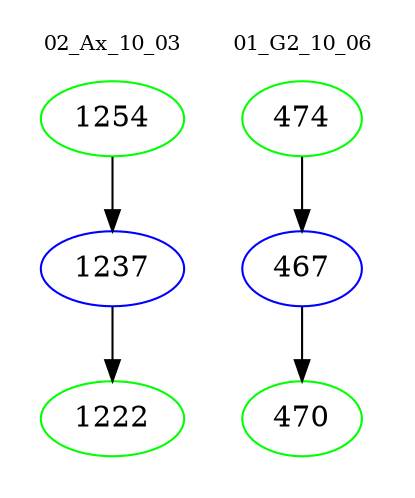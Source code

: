 digraph{
subgraph cluster_0 {
color = white
label = "02_Ax_10_03";
fontsize=10;
T0_1254 [label="1254", color="green"]
T0_1254 -> T0_1237 [color="black"]
T0_1237 [label="1237", color="blue"]
T0_1237 -> T0_1222 [color="black"]
T0_1222 [label="1222", color="green"]
}
subgraph cluster_1 {
color = white
label = "01_G2_10_06";
fontsize=10;
T1_474 [label="474", color="green"]
T1_474 -> T1_467 [color="black"]
T1_467 [label="467", color="blue"]
T1_467 -> T1_470 [color="black"]
T1_470 [label="470", color="green"]
}
}
